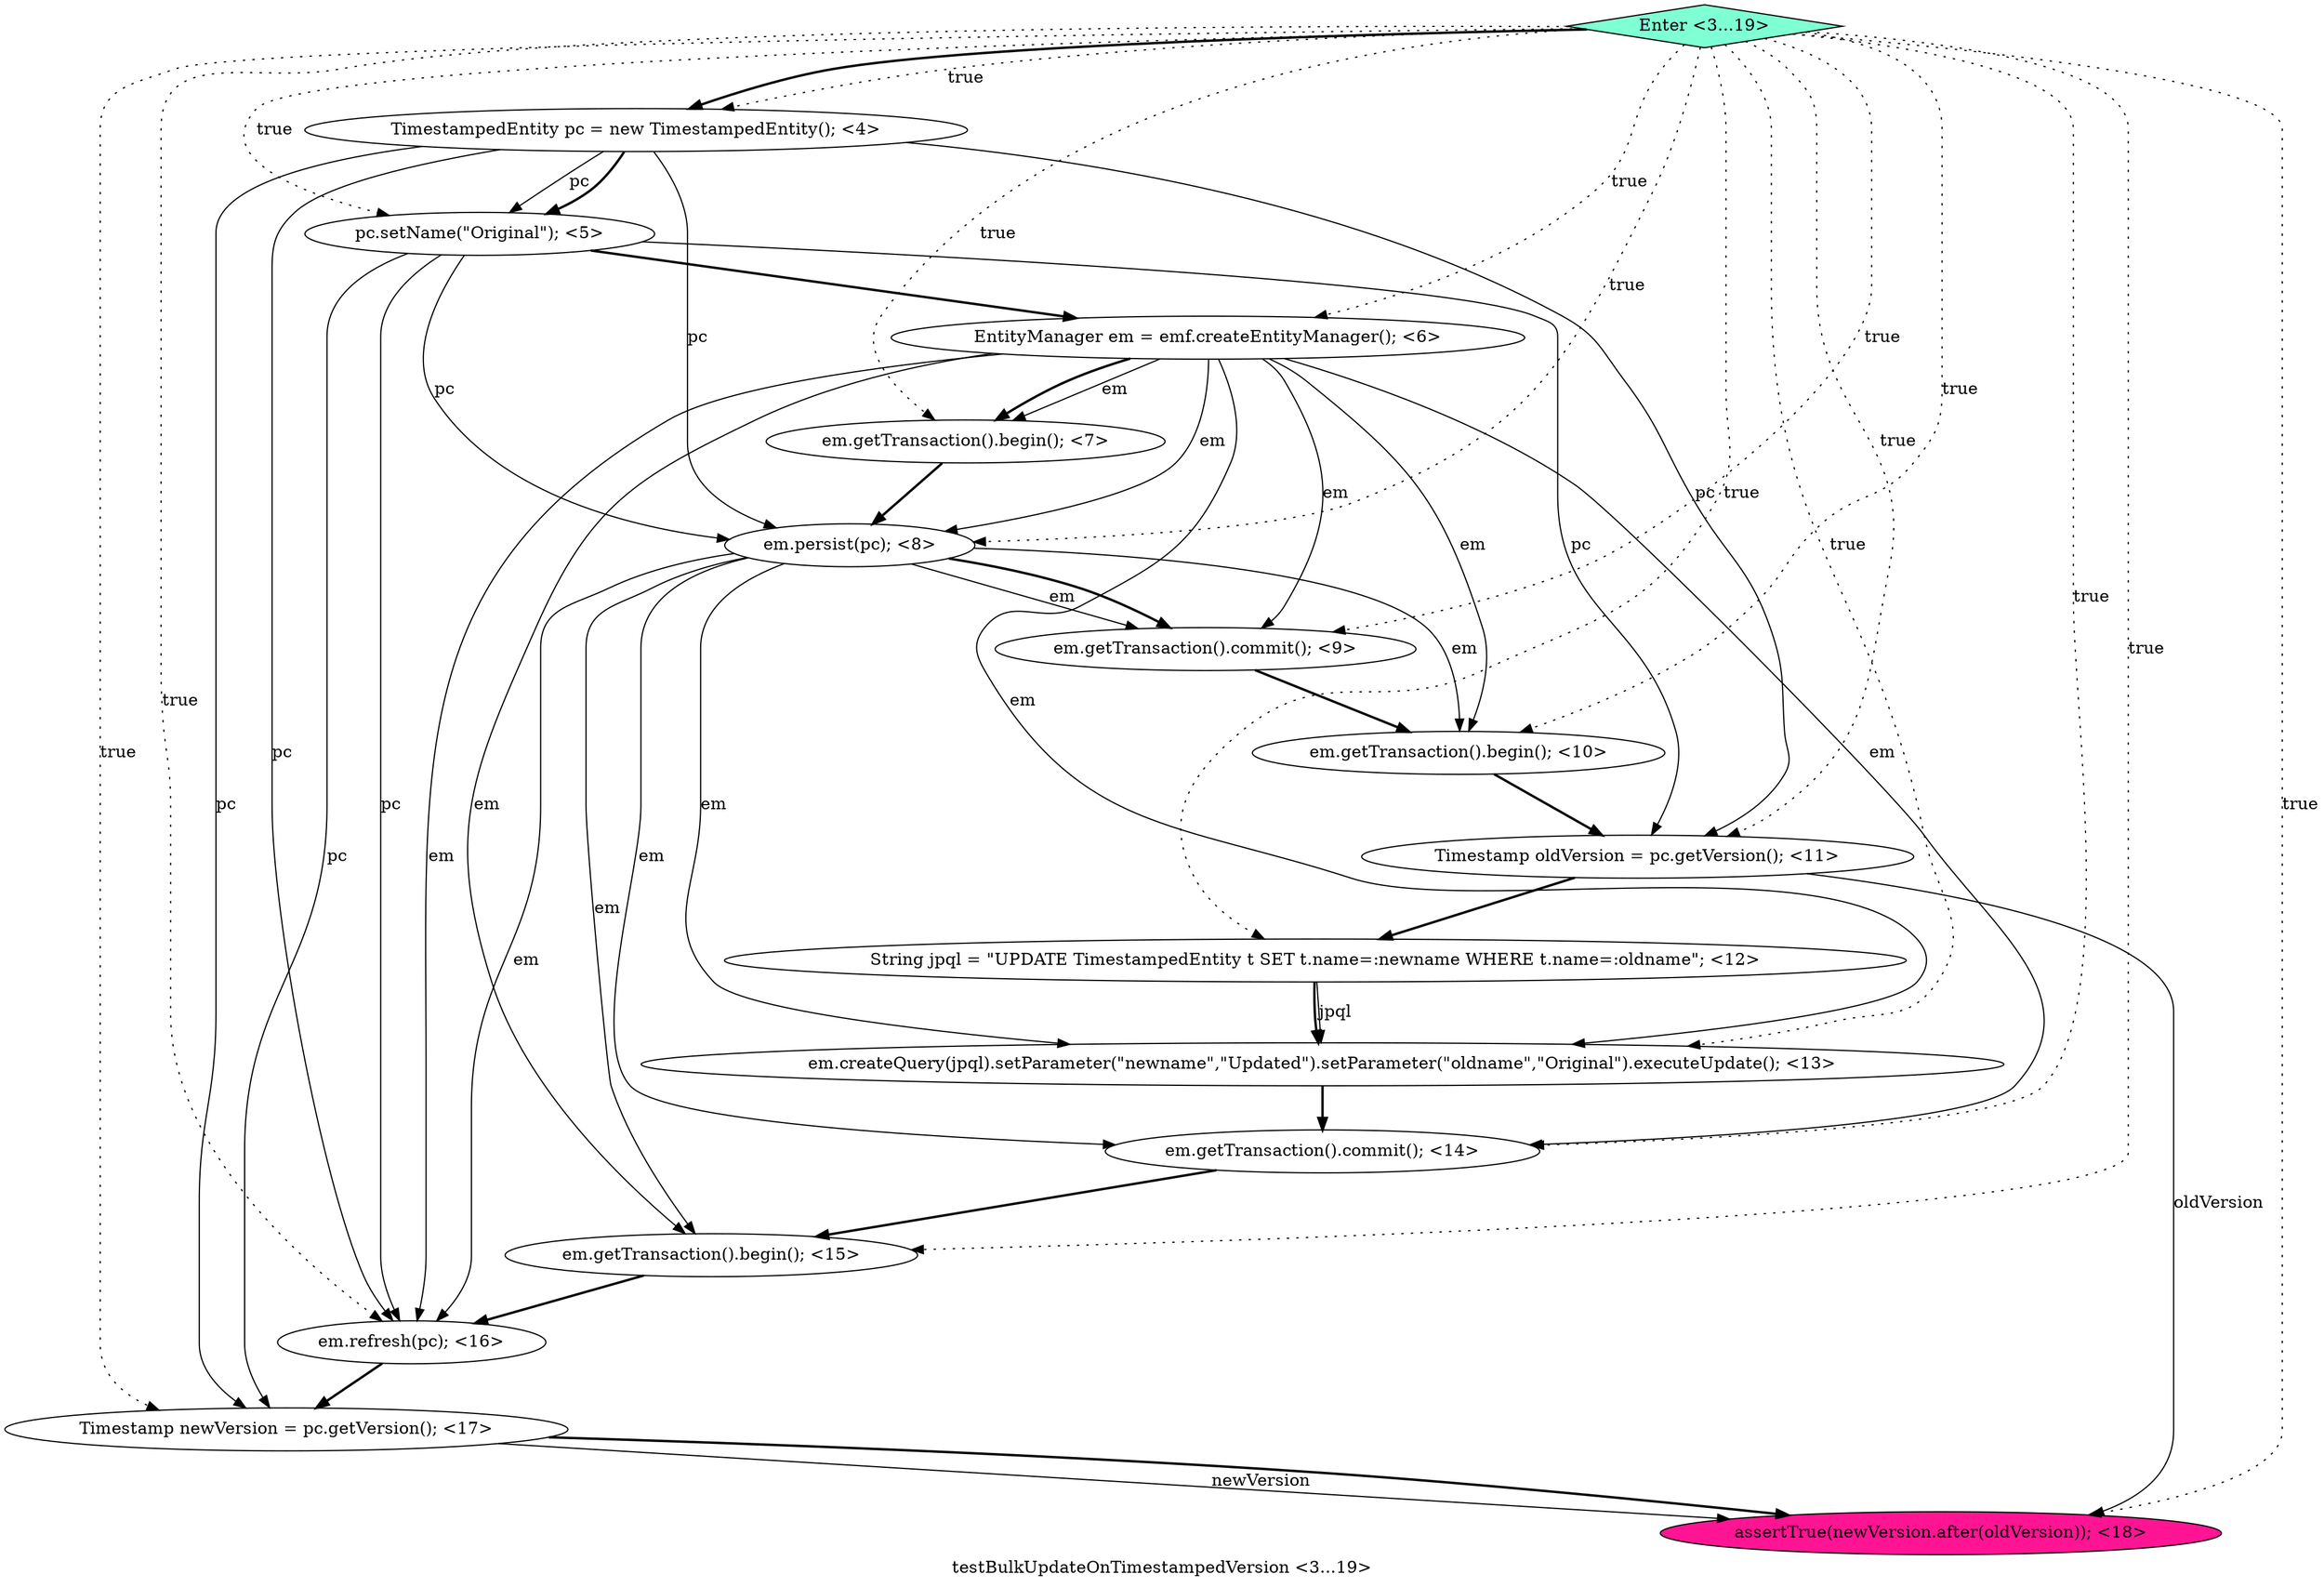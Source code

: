 digraph PDG {
label = "testBulkUpdateOnTimestampedVersion <3...19>";
0.6 [style = filled, label = "em.getTransaction().begin(); <10>", fillcolor = white, shape = ellipse];
0.2 [style = filled, label = "EntityManager em = emf.createEntityManager(); <6>", fillcolor = white, shape = ellipse];
0.11 [style = filled, label = "em.getTransaction().begin(); <15>", fillcolor = white, shape = ellipse];
0.4 [style = filled, label = "em.persist(pc); <8>", fillcolor = white, shape = ellipse];
0.9 [style = filled, label = "em.createQuery(jpql).setParameter(\"newname\",\"Updated\").setParameter(\"oldname\",\"Original\").executeUpdate(); <13>", fillcolor = white, shape = ellipse];
0.13 [style = filled, label = "Timestamp newVersion = pc.getVersion(); <17>", fillcolor = white, shape = ellipse];
0.12 [style = filled, label = "em.refresh(pc); <16>", fillcolor = white, shape = ellipse];
0.0 [style = filled, label = "TimestampedEntity pc = new TimestampedEntity(); <4>", fillcolor = white, shape = ellipse];
0.3 [style = filled, label = "em.getTransaction().begin(); <7>", fillcolor = white, shape = ellipse];
0.5 [style = filled, label = "em.getTransaction().commit(); <9>", fillcolor = white, shape = ellipse];
0.7 [style = filled, label = "Timestamp oldVersion = pc.getVersion(); <11>", fillcolor = white, shape = ellipse];
0.15 [style = filled, label = "Enter <3...19>", fillcolor = aquamarine, shape = diamond];
0.14 [style = filled, label = "assertTrue(newVersion.after(oldVersion)); <18>", fillcolor = deeppink, shape = ellipse];
0.1 [style = filled, label = "pc.setName(\"Original\"); <5>", fillcolor = white, shape = ellipse];
0.10 [style = filled, label = "em.getTransaction().commit(); <14>", fillcolor = white, shape = ellipse];
0.8 [style = filled, label = "String jpql = \"UPDATE TimestampedEntity t SET t.name=:newname WHERE t.name=:oldname\"; <12>", fillcolor = white, shape = ellipse];
0.0 -> 0.1 [style = solid, label="pc"];
0.0 -> 0.1 [style = bold, label=""];
0.0 -> 0.4 [style = solid, label="pc"];
0.0 -> 0.7 [style = solid, label="pc"];
0.0 -> 0.12 [style = solid, label="pc"];
0.0 -> 0.13 [style = solid, label="pc"];
0.1 -> 0.2 [style = bold, label=""];
0.1 -> 0.4 [style = solid, label="pc"];
0.1 -> 0.7 [style = solid, label="pc"];
0.1 -> 0.12 [style = solid, label="pc"];
0.1 -> 0.13 [style = solid, label="pc"];
0.2 -> 0.3 [style = solid, label="em"];
0.2 -> 0.3 [style = bold, label=""];
0.2 -> 0.4 [style = solid, label="em"];
0.2 -> 0.5 [style = solid, label="em"];
0.2 -> 0.6 [style = solid, label="em"];
0.2 -> 0.9 [style = solid, label="em"];
0.2 -> 0.10 [style = solid, label="em"];
0.2 -> 0.11 [style = solid, label="em"];
0.2 -> 0.12 [style = solid, label="em"];
0.3 -> 0.4 [style = bold, label=""];
0.4 -> 0.5 [style = solid, label="em"];
0.4 -> 0.5 [style = bold, label=""];
0.4 -> 0.6 [style = solid, label="em"];
0.4 -> 0.9 [style = solid, label="em"];
0.4 -> 0.10 [style = solid, label="em"];
0.4 -> 0.11 [style = solid, label="em"];
0.4 -> 0.12 [style = solid, label="em"];
0.5 -> 0.6 [style = bold, label=""];
0.6 -> 0.7 [style = bold, label=""];
0.7 -> 0.8 [style = bold, label=""];
0.7 -> 0.14 [style = solid, label="oldVersion"];
0.8 -> 0.9 [style = solid, label="jpql"];
0.8 -> 0.9 [style = bold, label=""];
0.9 -> 0.10 [style = bold, label=""];
0.10 -> 0.11 [style = bold, label=""];
0.11 -> 0.12 [style = bold, label=""];
0.12 -> 0.13 [style = bold, label=""];
0.13 -> 0.14 [style = solid, label="newVersion"];
0.13 -> 0.14 [style = bold, label=""];
0.15 -> 0.0 [style = dotted, label="true"];
0.15 -> 0.0 [style = bold, label=""];
0.15 -> 0.1 [style = dotted, label="true"];
0.15 -> 0.2 [style = dotted, label="true"];
0.15 -> 0.3 [style = dotted, label="true"];
0.15 -> 0.4 [style = dotted, label="true"];
0.15 -> 0.5 [style = dotted, label="true"];
0.15 -> 0.6 [style = dotted, label="true"];
0.15 -> 0.7 [style = dotted, label="true"];
0.15 -> 0.8 [style = dotted, label="true"];
0.15 -> 0.9 [style = dotted, label="true"];
0.15 -> 0.10 [style = dotted, label="true"];
0.15 -> 0.11 [style = dotted, label="true"];
0.15 -> 0.12 [style = dotted, label="true"];
0.15 -> 0.13 [style = dotted, label="true"];
0.15 -> 0.14 [style = dotted, label="true"];
}
